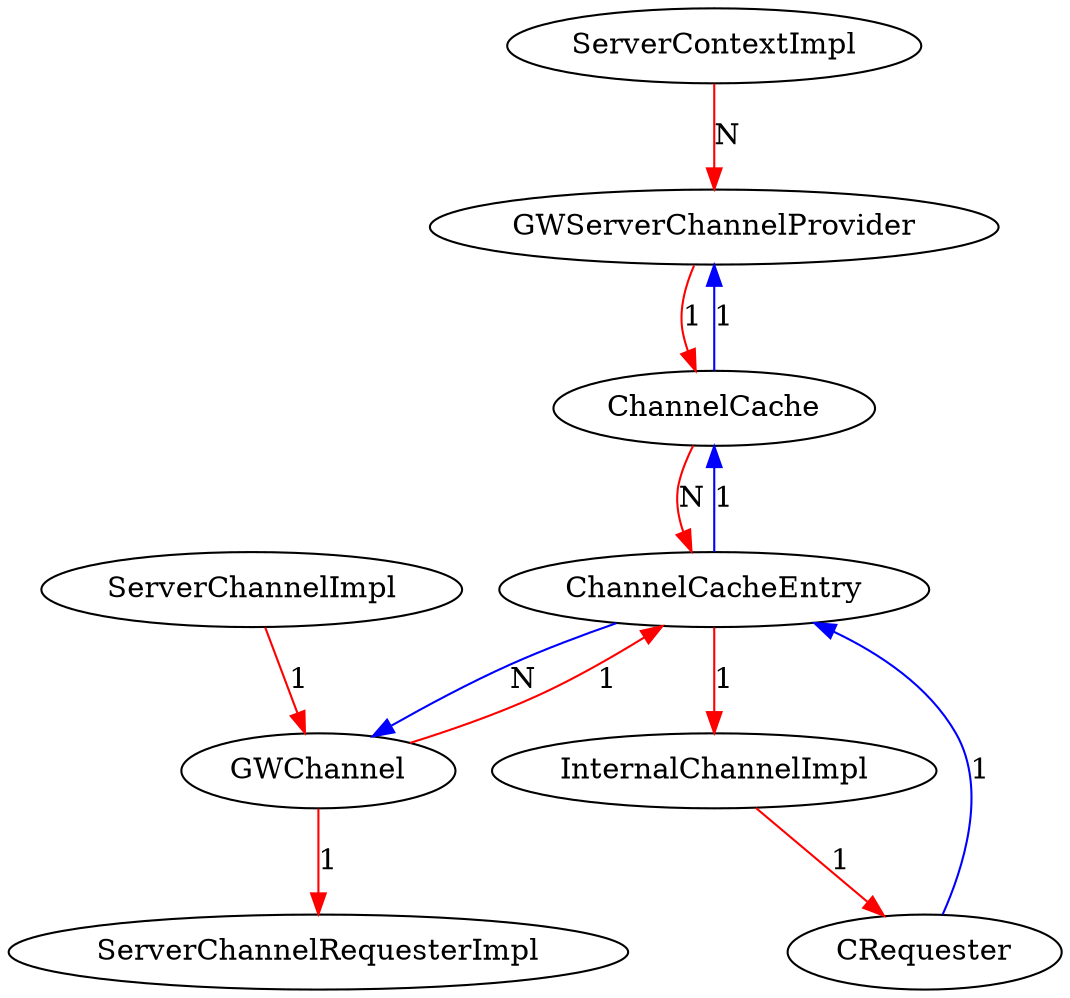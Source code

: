 digraph {
  serv [label="ServerContextImpl"];
  gwprov [label="GWServerChannelProvider"];
  cache [label="ChannelCache"];
  entry [label="ChannelCacheEntry"];
  clichan [label="InternalChannelImpl"];
  gwchan [label="GWChannel"];
  creq [label="CRequester"];
  servreq [label="ServerChannelRequesterImpl"];
  servchan [label="ServerChannelImpl"];

  serv -> gwprov [color=red,label="N"];

  gwprov -> cache [color=red,label="1"];

  cache -> entry [color=red,label="N"];
  cache -> gwprov [color=blue,label="1"];

  entry -> cache [color=blue,label="1"];
  entry -> clichan [color=red,label="1"];
  entry -> gwchan [color=blue,label="N"];

  clichan -> creq [color=red,label="1"];

  creq -> entry [color=blue,label="1"];

  gwchan -> entry [color=red,label="1"];
  gwchan -> servreq [color=red,label="1"];

  servchan -> gwchan [color=red,label="1"];
}
